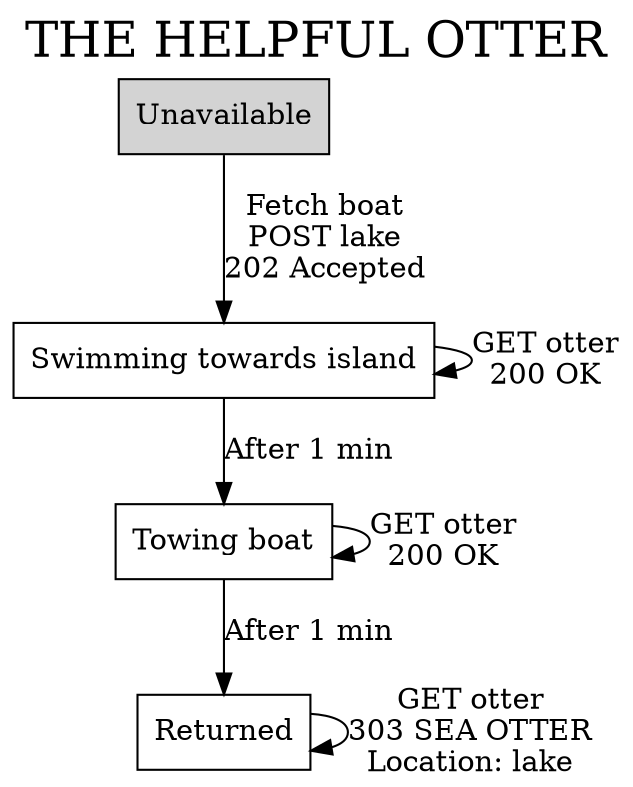 digraph {
  label="THE HELPFUL OTTER";
  labelloc=t;
  fontsize=24;
  node [shape=box];

  initial [label="Unavailable",bgcolor="black",style="filled"];
  fetching [label="Swimming towards island"];
  returning [label="Towing boat"];
  back [label="Returned"];
  
  initial -> fetching [label="Fetch boat\nPOST lake\n202 Accepted"];
  fetching -> fetching [label="GET otter\n200 OK"];
  fetching -> returning [label="After 1 min"];
  returning -> returning [label="GET otter\n200 OK"];
  returning -> back [label="After 1 min"];
  back -> back [label="GET otter\n303 SEA OTTER\nLocation: lake"];
}
